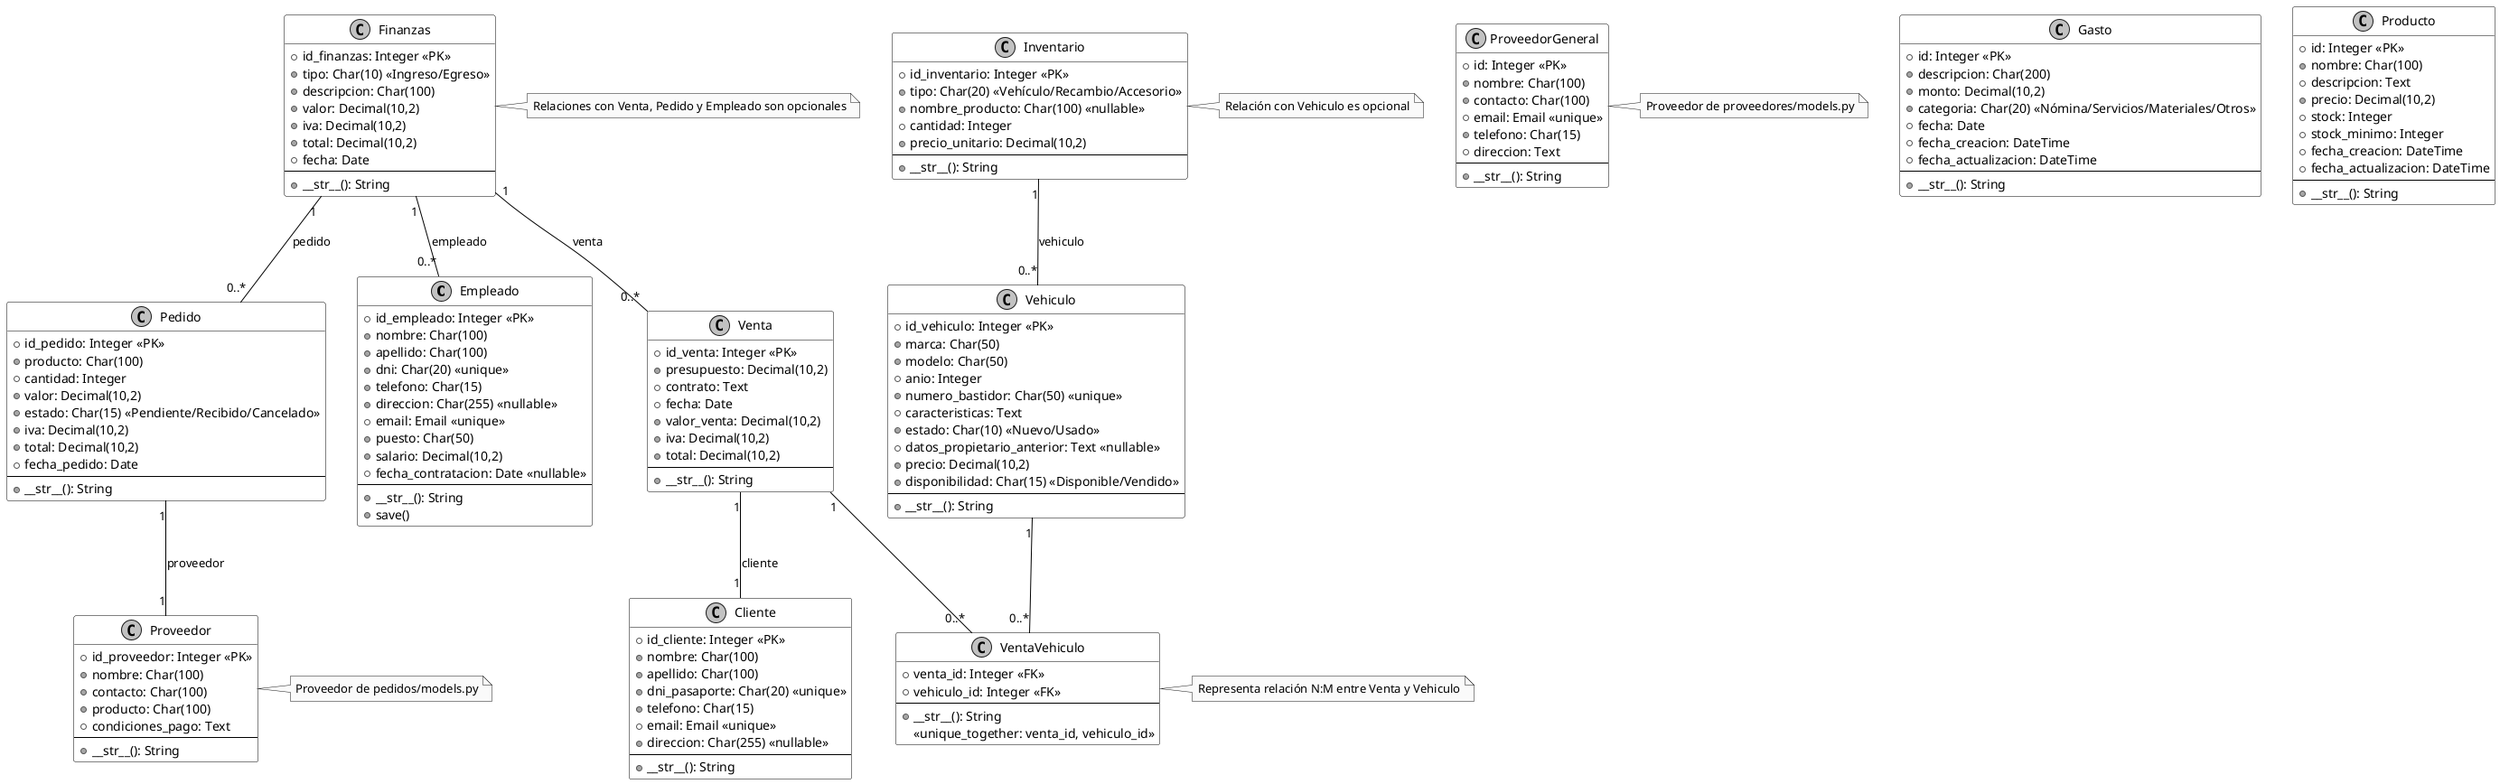 @startuml
' Diagrama de Clases para AutoGest S.L.

' Configuración
skinparam monochrome true
skinparam shadowing false
skinparam class {
    BackgroundColor White
    BorderColor Black
    ArrowColor Black
}

' Clases
class Empleado {
  +id_empleado: Integer <<PK>>
  +nombre: Char(100)
  +apellido: Char(100)
  +dni: Char(20) <<unique>>
  +telefono: Char(15)
  +direccion: Char(255) <<nullable>>
  +email: Email <<unique>>
  +puesto: Char(50)
  +salario: Decimal(10,2)
  +fecha_contratacion: Date <<nullable>>
  --
  +__str__(): String
  +save()
}

class Finanzas {
  +id_finanzas: Integer <<PK>>
  +tipo: Char(10) <<Ingreso/Egreso>>
  +descripcion: Char(100)
  +valor: Decimal(10,2)
  +iva: Decimal(10,2)
  +total: Decimal(10,2)
  +fecha: Date
  --
  +__str__(): String
}

class Gasto {
  +id: Integer <<PK>>
  +descripcion: Char(200)
  +monto: Decimal(10,2)
  +categoria: Char(20) <<Nómina/Servicios/Materiales/Otros>>
  +fecha: Date
  +fecha_creacion: DateTime
  +fecha_actualizacion: DateTime
  --
  +__str__(): String
}

class Vehiculo {
  +id_vehiculo: Integer <<PK>>
  +marca: Char(50)
  +modelo: Char(50)
  +anio: Integer
  +numero_bastidor: Char(50) <<unique>>
  +caracteristicas: Text
  +estado: Char(10) <<Nuevo/Usado>>
  +datos_propietario_anterior: Text <<nullable>>
  +precio: Decimal(10,2)
  +disponibilidad: Char(15) <<Disponible/Vendido>>
  --
  +__str__(): String
}

class Inventario {
  +id_inventario: Integer <<PK>>
  +tipo: Char(20) <<Vehículo/Recambio/Accesorio>>
  +nombre_producto: Char(100) <<nullable>>
  +cantidad: Integer
  +precio_unitario: Decimal(10,2)
  --
  +__str__(): String
}

class Producto {
  +id: Integer <<PK>>
  +nombre: Char(100)
  +descripcion: Text
  +precio: Decimal(10,2)
  +stock: Integer
  +stock_minimo: Integer
  +fecha_creacion: DateTime
  +fecha_actualizacion: DateTime
  --
  +__str__(): String
}

class Proveedor {
  +id_proveedor: Integer <<PK>>
  +nombre: Char(100)
  +contacto: Char(100)
  +producto: Char(100)
  +condiciones_pago: Text
  --
  +__str__(): String
}

class ProveedorGeneral {
  +id: Integer <<PK>>
  +nombre: Char(100)
  +contacto: Char(100)
  +email: Email <<unique>>
  +telefono: Char(15)
  +direccion: Text
  --
  +__str__(): String
}

class Pedido {
  +id_pedido: Integer <<PK>>
  +producto: Char(100)
  +cantidad: Integer
  +valor: Decimal(10,2)
  +estado: Char(15) <<Pendiente/Recibido/Cancelado>>
  +iva: Decimal(10,2)
  +total: Decimal(10,2)
  +fecha_pedido: Date
  --
  +__str__(): String
}

class Cliente {
  +id_cliente: Integer <<PK>>
  +nombre: Char(100)
  +apellido: Char(100)
  +dni_pasaporte: Char(20) <<unique>>
  +telefono: Char(15)
  +email: Email <<unique>>
  +direccion: Char(255) <<nullable>>
  --
  +__str__(): String
}

class Venta {
  +id_venta: Integer <<PK>>
  +presupuesto: Decimal(10,2)
  +contrato: Text
  +fecha: Date
  +valor_venta: Decimal(10,2)
  +iva: Decimal(10,2)
  +total: Decimal(10,2)
  --
  +__str__(): String
}

class VentaVehiculo {
  +venta_id: Integer <<FK>>
  +vehiculo_id: Integer <<FK>>
  --
  +__str__(): String
  <<unique_together: venta_id, vehiculo_id>>
}

' Relaciones
Finanzas "1" -- "0..*" Venta : venta
Finanzas "1" -- "0..*" Pedido : pedido
Finanzas "1" -- "0..*" Empleado : empleado
Inventario "1" -- "0..*" Vehiculo : vehiculo
Pedido "1" -- "1" Proveedor : proveedor
Venta "1" -- "1" Cliente : cliente
Venta "1" -- "0..*" VentaVehiculo
Vehiculo "1" -- "0..*" VentaVehiculo

' Notas
note right of Finanzas: Relaciones con Venta, Pedido y Empleado son opcionales
note right of Inventario: Relación con Vehiculo es opcional
note right of VentaVehiculo: Representa relación N:M entre Venta y Vehiculo
note right of Proveedor: Proveedor de pedidos/models.py
note right of ProveedorGeneral: Proveedor de proveedores/models.py

@enduml
